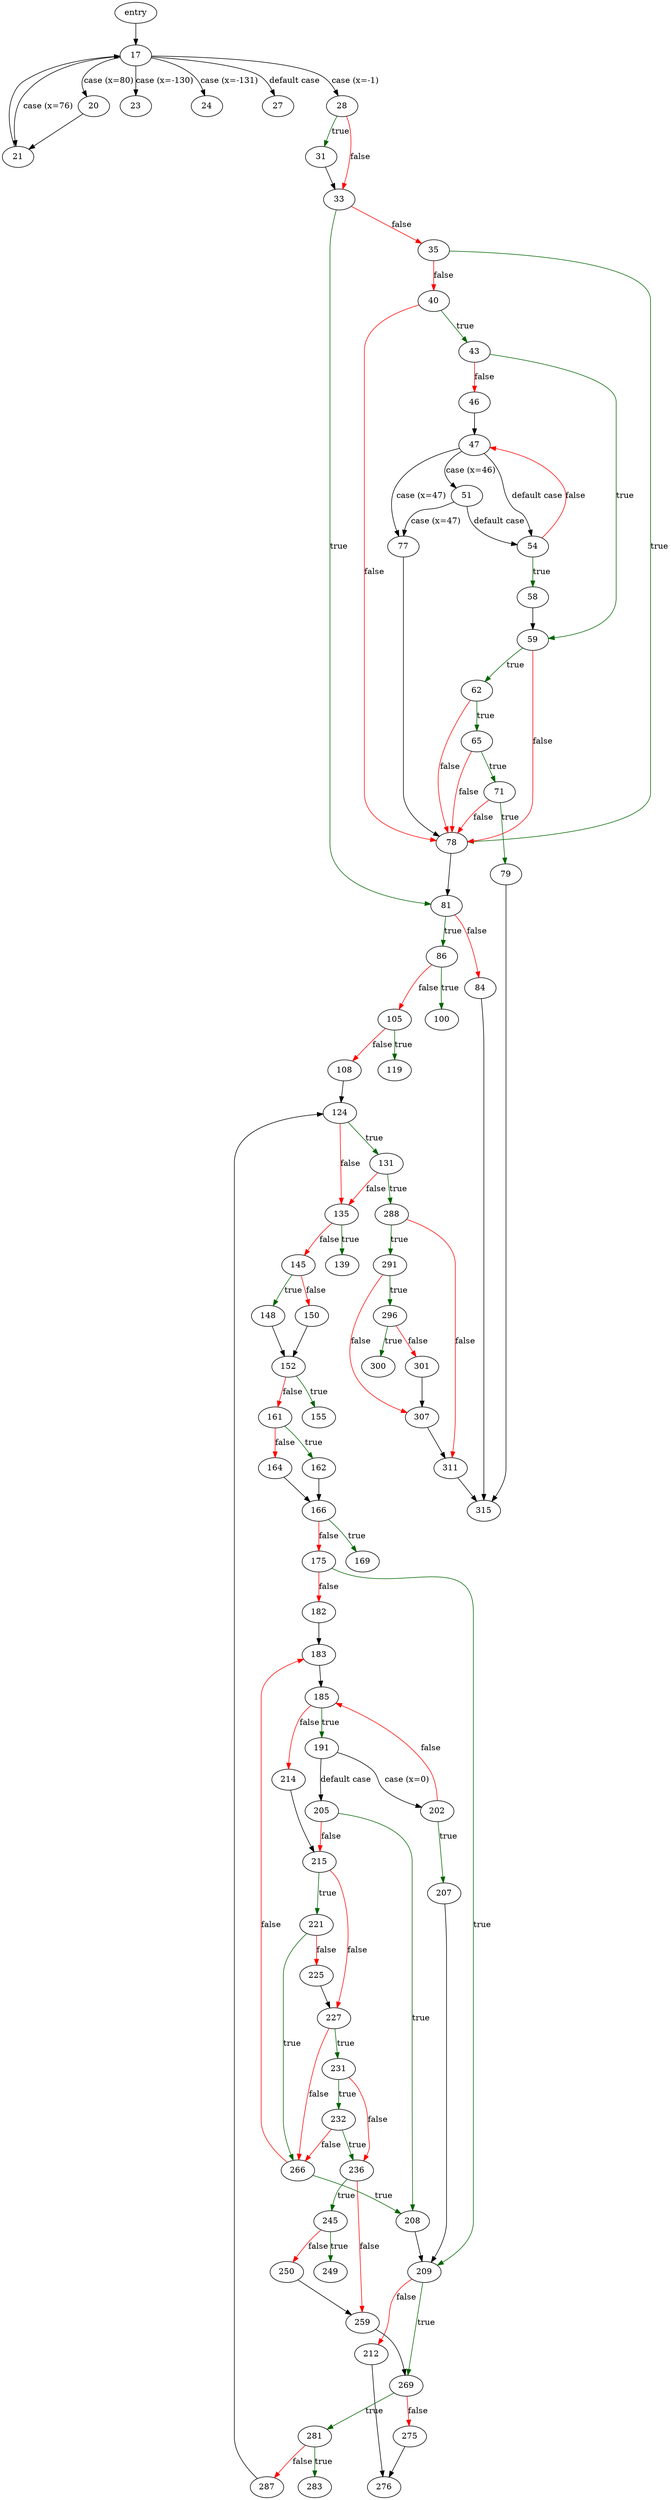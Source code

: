digraph "main" {
	// Node definitions.
	2 [label=entry];
	17;
	20;
	21;
	23;
	24;
	27;
	28;
	31;
	33;
	35;
	40;
	43;
	46;
	47;
	51;
	54;
	58;
	59;
	62;
	65;
	71;
	77;
	78;
	79;
	81;
	84;
	86;
	100;
	105;
	108;
	119;
	124;
	131;
	135;
	139;
	145;
	148;
	150;
	152;
	155;
	161;
	162;
	164;
	166;
	169;
	175;
	182;
	183;
	185;
	191;
	202;
	205;
	207;
	208;
	209;
	212;
	214;
	215;
	221;
	225;
	227;
	231;
	232;
	236;
	245;
	249;
	250;
	259;
	266;
	269;
	275;
	276;
	281;
	283;
	287;
	288;
	291;
	296;
	300;
	301;
	307;
	311;
	315;

	// Edge definitions.
	2 -> 17;
	17 -> 20 [label="case (x=80)"];
	17 -> 21 [label="case (x=76)"];
	17 -> 23 [label="case (x=-130)"];
	17 -> 24 [label="case (x=-131)"];
	17 -> 27 [label="default case"];
	17 -> 28 [label="case (x=-1)"];
	20 -> 21;
	21 -> 17;
	28 -> 31 [
		color=darkgreen
		label=true
	];
	28 -> 33 [
		color=red
		label=false
	];
	31 -> 33;
	33 -> 35 [
		color=red
		label=false
	];
	33 -> 81 [
		color=darkgreen
		label=true
	];
	35 -> 40 [
		color=red
		label=false
	];
	35 -> 78 [
		color=darkgreen
		label=true
	];
	40 -> 43 [
		color=darkgreen
		label=true
	];
	40 -> 78 [
		color=red
		label=false
	];
	43 -> 46 [
		color=red
		label=false
	];
	43 -> 59 [
		color=darkgreen
		label=true
	];
	46 -> 47;
	47 -> 51 [label="case (x=46)"];
	47 -> 54 [label="default case"];
	47 -> 77 [label="case (x=47)"];
	51 -> 54 [label="default case"];
	51 -> 77 [label="case (x=47)"];
	54 -> 47 [
		color=red
		label=false
	];
	54 -> 58 [
		color=darkgreen
		label=true
	];
	58 -> 59;
	59 -> 62 [
		color=darkgreen
		label=true
	];
	59 -> 78 [
		color=red
		label=false
	];
	62 -> 65 [
		color=darkgreen
		label=true
	];
	62 -> 78 [
		color=red
		label=false
	];
	65 -> 71 [
		color=darkgreen
		label=true
	];
	65 -> 78 [
		color=red
		label=false
	];
	71 -> 78 [
		color=red
		label=false
	];
	71 -> 79 [
		color=darkgreen
		label=true
	];
	77 -> 78;
	78 -> 81;
	79 -> 315;
	81 -> 84 [
		color=red
		label=false
	];
	81 -> 86 [
		color=darkgreen
		label=true
	];
	84 -> 315;
	86 -> 100 [
		color=darkgreen
		label=true
	];
	86 -> 105 [
		color=red
		label=false
	];
	105 -> 108 [
		color=red
		label=false
	];
	105 -> 119 [
		color=darkgreen
		label=true
	];
	108 -> 124;
	124 -> 131 [
		color=darkgreen
		label=true
	];
	124 -> 135 [
		color=red
		label=false
	];
	131 -> 135 [
		color=red
		label=false
	];
	131 -> 288 [
		color=darkgreen
		label=true
	];
	135 -> 139 [
		color=darkgreen
		label=true
	];
	135 -> 145 [
		color=red
		label=false
	];
	145 -> 148 [
		color=darkgreen
		label=true
	];
	145 -> 150 [
		color=red
		label=false
	];
	148 -> 152;
	150 -> 152;
	152 -> 155 [
		color=darkgreen
		label=true
	];
	152 -> 161 [
		color=red
		label=false
	];
	161 -> 162 [
		color=darkgreen
		label=true
	];
	161 -> 164 [
		color=red
		label=false
	];
	162 -> 166;
	164 -> 166;
	166 -> 169 [
		color=darkgreen
		label=true
	];
	166 -> 175 [
		color=red
		label=false
	];
	175 -> 182 [
		color=red
		label=false
	];
	175 -> 209 [
		color=darkgreen
		label=true
	];
	182 -> 183;
	183 -> 185;
	185 -> 191 [
		color=darkgreen
		label=true
	];
	185 -> 214 [
		color=red
		label=false
	];
	191 -> 202 [label="case (x=0)"];
	191 -> 205 [label="default case"];
	202 -> 185 [
		color=red
		label=false
	];
	202 -> 207 [
		color=darkgreen
		label=true
	];
	205 -> 208 [
		color=darkgreen
		label=true
	];
	205 -> 215 [
		color=red
		label=false
	];
	207 -> 209;
	208 -> 209;
	209 -> 212 [
		color=red
		label=false
	];
	209 -> 269 [
		color=darkgreen
		label=true
	];
	212 -> 276;
	214 -> 215;
	215 -> 221 [
		color=darkgreen
		label=true
	];
	215 -> 227 [
		color=red
		label=false
	];
	221 -> 225 [
		color=red
		label=false
	];
	221 -> 266 [
		color=darkgreen
		label=true
	];
	225 -> 227;
	227 -> 231 [
		color=darkgreen
		label=true
	];
	227 -> 266 [
		color=red
		label=false
	];
	231 -> 232 [
		color=darkgreen
		label=true
	];
	231 -> 236 [
		color=red
		label=false
	];
	232 -> 236 [
		color=darkgreen
		label=true
	];
	232 -> 266 [
		color=red
		label=false
	];
	236 -> 245 [
		color=darkgreen
		label=true
	];
	236 -> 259 [
		color=red
		label=false
	];
	245 -> 249 [
		color=darkgreen
		label=true
	];
	245 -> 250 [
		color=red
		label=false
	];
	250 -> 259;
	259 -> 269;
	266 -> 183 [
		color=red
		label=false
	];
	266 -> 208 [
		color=darkgreen
		label=true
	];
	269 -> 275 [
		color=red
		label=false
	];
	269 -> 281 [
		color=darkgreen
		label=true
	];
	275 -> 276;
	281 -> 283 [
		color=darkgreen
		label=true
	];
	281 -> 287 [
		color=red
		label=false
	];
	287 -> 124;
	288 -> 291 [
		color=darkgreen
		label=true
	];
	288 -> 311 [
		color=red
		label=false
	];
	291 -> 296 [
		color=darkgreen
		label=true
	];
	291 -> 307 [
		color=red
		label=false
	];
	296 -> 300 [
		color=darkgreen
		label=true
	];
	296 -> 301 [
		color=red
		label=false
	];
	301 -> 307;
	307 -> 311;
	311 -> 315;
}